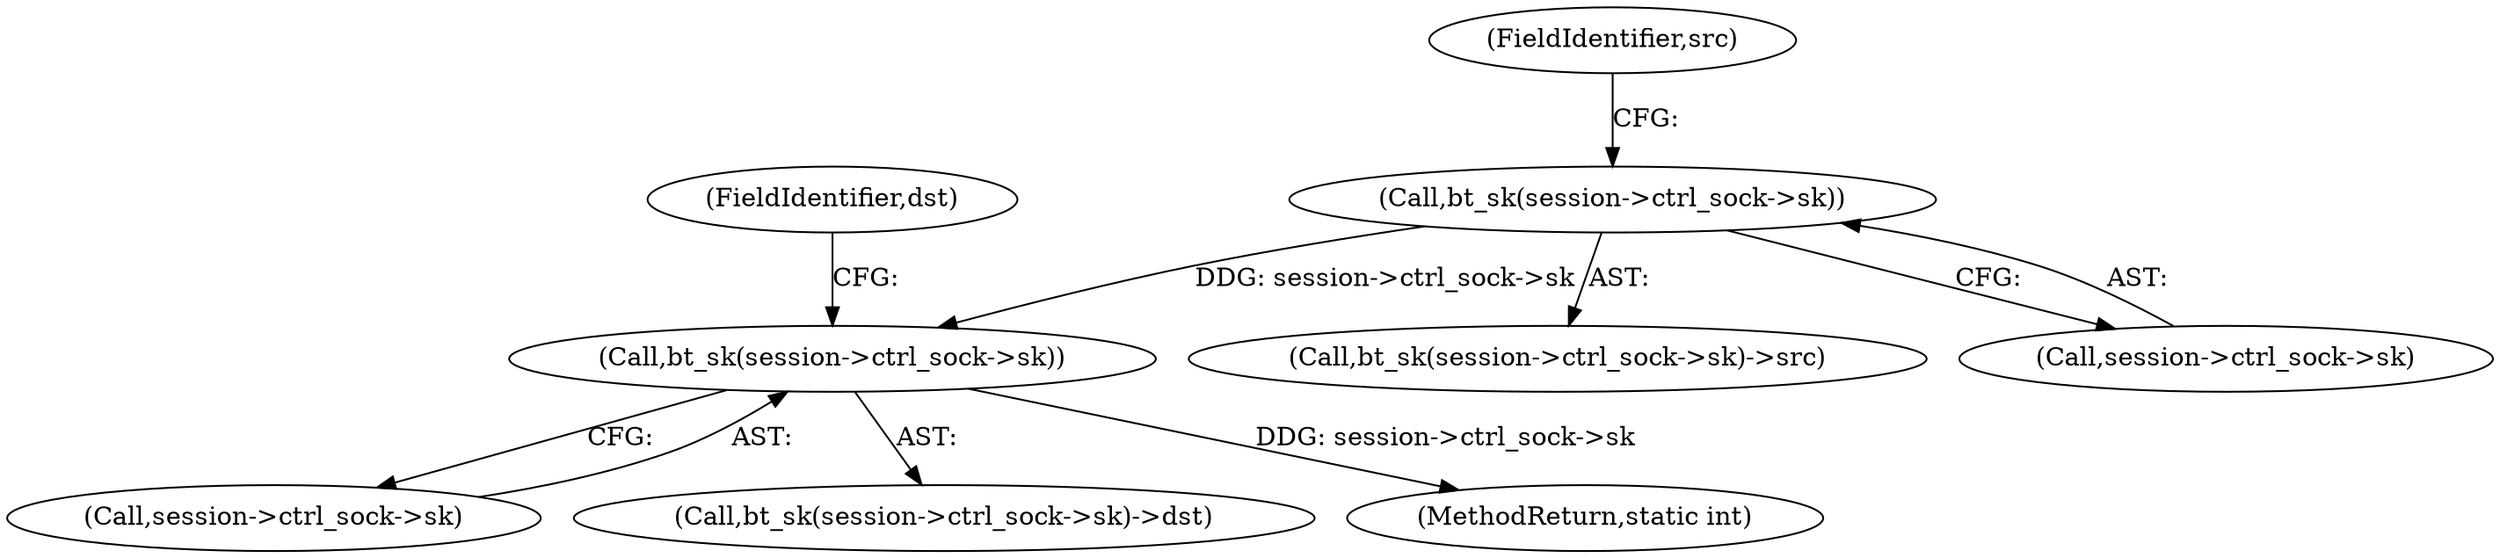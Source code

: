 digraph "0_linux_0a9ab9bdb3e891762553f667066190c1d22ad62b@pointer" {
"1000227" [label="(Call,bt_sk(session->ctrl_sock->sk))"];
"1000245" [label="(Call,bt_sk(session->ctrl_sock->sk))"];
"1000251" [label="(FieldIdentifier,dst)"];
"1000226" [label="(Call,bt_sk(session->ctrl_sock->sk)->src)"];
"1000245" [label="(Call,bt_sk(session->ctrl_sock->sk))"];
"1000233" [label="(FieldIdentifier,src)"];
"1000227" [label="(Call,bt_sk(session->ctrl_sock->sk))"];
"1000246" [label="(Call,session->ctrl_sock->sk)"];
"1000244" [label="(Call,bt_sk(session->ctrl_sock->sk)->dst)"];
"1000310" [label="(MethodReturn,static int)"];
"1000228" [label="(Call,session->ctrl_sock->sk)"];
"1000227" -> "1000226"  [label="AST: "];
"1000227" -> "1000228"  [label="CFG: "];
"1000228" -> "1000227"  [label="AST: "];
"1000233" -> "1000227"  [label="CFG: "];
"1000227" -> "1000245"  [label="DDG: session->ctrl_sock->sk"];
"1000245" -> "1000244"  [label="AST: "];
"1000245" -> "1000246"  [label="CFG: "];
"1000246" -> "1000245"  [label="AST: "];
"1000251" -> "1000245"  [label="CFG: "];
"1000245" -> "1000310"  [label="DDG: session->ctrl_sock->sk"];
}
